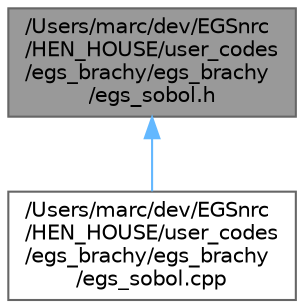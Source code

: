 digraph "/Users/marc/dev/EGSnrc/HEN_HOUSE/user_codes/egs_brachy/egs_brachy/egs_sobol.h"
{
 // LATEX_PDF_SIZE
  bgcolor="transparent";
  edge [fontname=Helvetica,fontsize=10,labelfontname=Helvetica,labelfontsize=10];
  node [fontname=Helvetica,fontsize=10,shape=box,height=0.2,width=0.4];
  Node1 [label="/Users/marc/dev/EGSnrc\l/HEN_HOUSE/user_codes\l/egs_brachy/egs_brachy\l/egs_sobol.h",height=0.2,width=0.4,color="gray40", fillcolor="grey60", style="filled", fontcolor="black",tooltip="Header file for EGS_Sobol (EGS_RandomGenerator wrapper for Sobol QRNG)"];
  Node1 -> Node2 [dir="back",color="steelblue1",style="solid"];
  Node2 [label="/Users/marc/dev/EGSnrc\l/HEN_HOUSE/user_codes\l/egs_brachy/egs_brachy\l/egs_sobol.cpp",height=0.2,width=0.4,color="grey40", fillcolor="white", style="filled",URL="$egs__sobol_8cpp.html",tooltip="Implementation for EGS_Sobol (EGS_RandomGenerator wrapper for Sobol QRNG)"];
}

